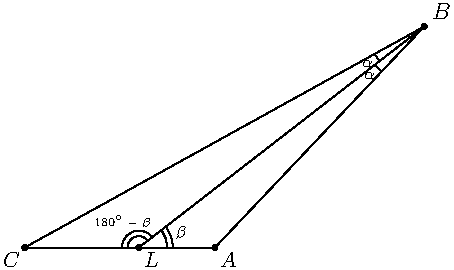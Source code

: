 import geometry;

size(8cm);

pen penColor = black;

triangle t = triangleabc(8, 12, 5);

point A = t.B;
point C = t.A;
point B = t.C;

point L = bisectorpoint(t.AB);

//draw

draw(t);

dot("$B$", B, N+E, fontsize(12) + penColor);
dot("$C$", C, SW, fontsize(11) + penColor);
dot("$A$", A, SE, fontsize(11) + penColor);

dot("$L$", L, SE, fontsize(11) + penColor);

draw(segment(B, L));

markangle(Label("$\alpha$", Relative(0.6), fontsize(8) + penColor), C, B, 
L, black, n=1, radius=10mm);


markangle(Label("$\alpha$", Relative(0.6), fontsize(8) + penColor), L, B, 
A, black, n=1, radius=11mm);


markangle(Label("$\beta$", fontsize(8) + penColor), A, L, B, black, 
n=2, radius=5mm);

markangle(Label("$180^{\circ} - \beta$", fontsize(6) + penColor), 
B, L, C, black, n=2, radius=2mm);
